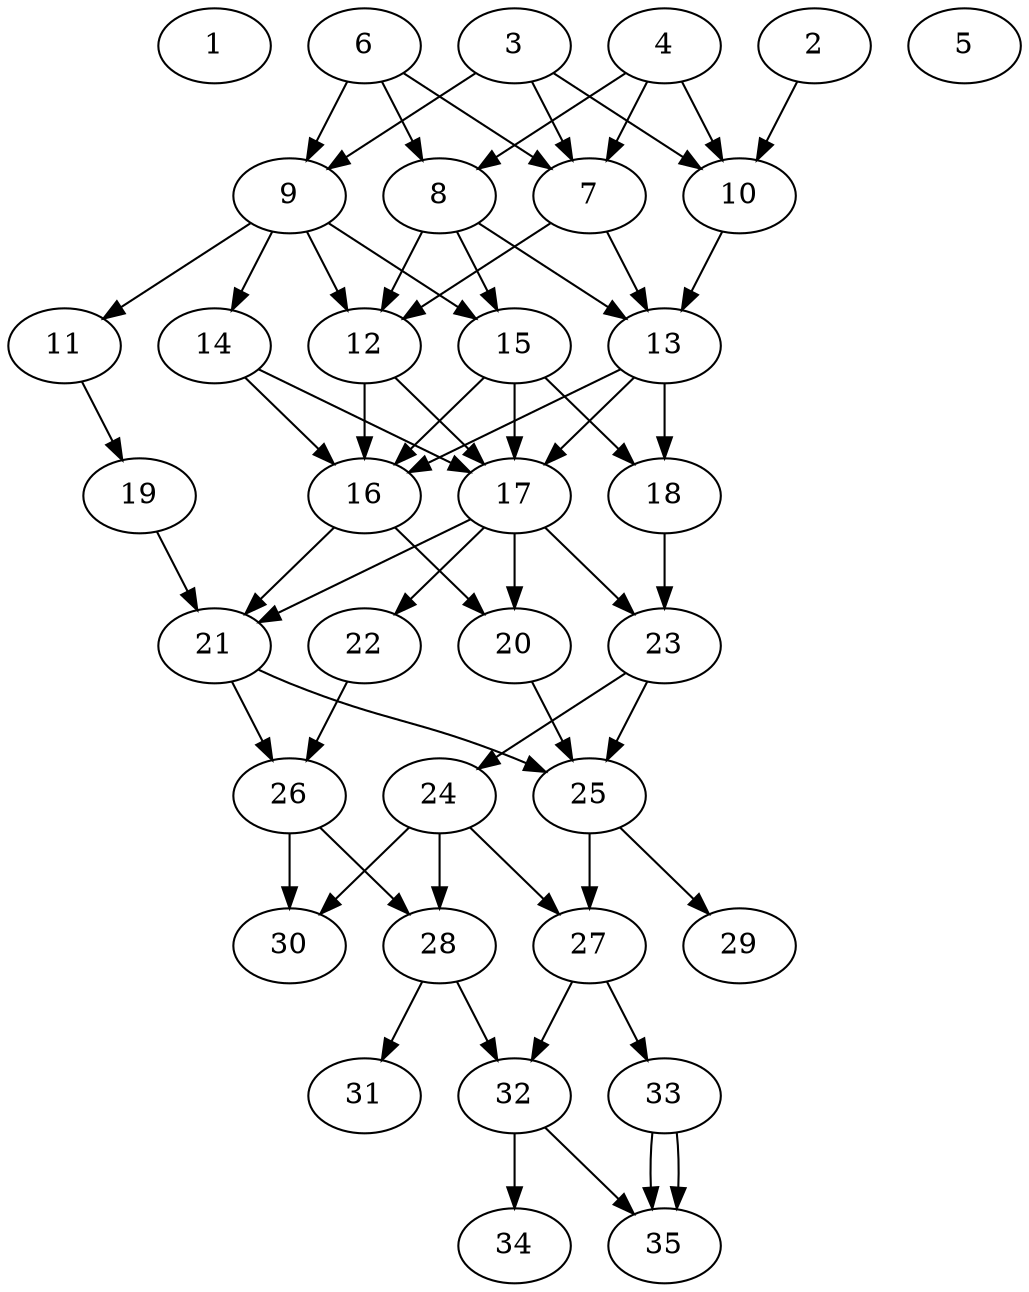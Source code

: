 // DAG automatically generated by daggen at Thu Oct  3 14:05:37 2019
// ./daggen --dot -n 35 --ccr 0.5 --fat 0.5 --regular 0.7 --density 0.7 --mindata 5242880 --maxdata 52428800 
digraph G {
  1 [size="98938880", alpha="0.19", expect_size="49469440"] 
  2 [size="99794944", alpha="0.09", expect_size="49897472"] 
  2 -> 10 [size ="49897472"]
  3 [size="30314496", alpha="0.14", expect_size="15157248"] 
  3 -> 7 [size ="15157248"]
  3 -> 9 [size ="15157248"]
  3 -> 10 [size ="15157248"]
  4 [size="93640704", alpha="0.10", expect_size="46820352"] 
  4 -> 7 [size ="46820352"]
  4 -> 8 [size ="46820352"]
  4 -> 10 [size ="46820352"]
  5 [size="42471424", alpha="0.08", expect_size="21235712"] 
  6 [size="63080448", alpha="0.02", expect_size="31540224"] 
  6 -> 7 [size ="31540224"]
  6 -> 8 [size ="31540224"]
  6 -> 9 [size ="31540224"]
  7 [size="92080128", alpha="0.11", expect_size="46040064"] 
  7 -> 12 [size ="46040064"]
  7 -> 13 [size ="46040064"]
  8 [size="96008192", alpha="0.19", expect_size="48004096"] 
  8 -> 12 [size ="48004096"]
  8 -> 13 [size ="48004096"]
  8 -> 15 [size ="48004096"]
  9 [size="72507392", alpha="0.05", expect_size="36253696"] 
  9 -> 11 [size ="36253696"]
  9 -> 12 [size ="36253696"]
  9 -> 14 [size ="36253696"]
  9 -> 15 [size ="36253696"]
  10 [size="81707008", alpha="0.07", expect_size="40853504"] 
  10 -> 13 [size ="40853504"]
  11 [size="33642496", alpha="0.05", expect_size="16821248"] 
  11 -> 19 [size ="16821248"]
  12 [size="27686912", alpha="0.18", expect_size="13843456"] 
  12 -> 16 [size ="13843456"]
  12 -> 17 [size ="13843456"]
  13 [size="70805504", alpha="0.15", expect_size="35402752"] 
  13 -> 16 [size ="35402752"]
  13 -> 17 [size ="35402752"]
  13 -> 18 [size ="35402752"]
  14 [size="44566528", alpha="0.15", expect_size="22283264"] 
  14 -> 16 [size ="22283264"]
  14 -> 17 [size ="22283264"]
  15 [size="89827328", alpha="0.08", expect_size="44913664"] 
  15 -> 16 [size ="44913664"]
  15 -> 17 [size ="44913664"]
  15 -> 18 [size ="44913664"]
  16 [size="32894976", alpha="0.01", expect_size="16447488"] 
  16 -> 20 [size ="16447488"]
  16 -> 21 [size ="16447488"]
  17 [size="42248192", alpha="0.12", expect_size="21124096"] 
  17 -> 20 [size ="21124096"]
  17 -> 21 [size ="21124096"]
  17 -> 22 [size ="21124096"]
  17 -> 23 [size ="21124096"]
  18 [size="94699520", alpha="0.01", expect_size="47349760"] 
  18 -> 23 [size ="47349760"]
  19 [size="87678976", alpha="0.17", expect_size="43839488"] 
  19 -> 21 [size ="43839488"]
  20 [size="18753536", alpha="0.18", expect_size="9376768"] 
  20 -> 25 [size ="9376768"]
  21 [size="53948416", alpha="0.17", expect_size="26974208"] 
  21 -> 25 [size ="26974208"]
  21 -> 26 [size ="26974208"]
  22 [size="78598144", alpha="0.16", expect_size="39299072"] 
  22 -> 26 [size ="39299072"]
  23 [size="70887424", alpha="0.18", expect_size="35443712"] 
  23 -> 24 [size ="35443712"]
  23 -> 25 [size ="35443712"]
  24 [size="46086144", alpha="0.18", expect_size="23043072"] 
  24 -> 27 [size ="23043072"]
  24 -> 28 [size ="23043072"]
  24 -> 30 [size ="23043072"]
  25 [size="22505472", alpha="0.05", expect_size="11252736"] 
  25 -> 27 [size ="11252736"]
  25 -> 29 [size ="11252736"]
  26 [size="61071360", alpha="0.03", expect_size="30535680"] 
  26 -> 28 [size ="30535680"]
  26 -> 30 [size ="30535680"]
  27 [size="65214464", alpha="0.19", expect_size="32607232"] 
  27 -> 32 [size ="32607232"]
  27 -> 33 [size ="32607232"]
  28 [size="27363328", alpha="0.12", expect_size="13681664"] 
  28 -> 31 [size ="13681664"]
  28 -> 32 [size ="13681664"]
  29 [size="30900224", alpha="0.19", expect_size="15450112"] 
  30 [size="16607232", alpha="0.01", expect_size="8303616"] 
  31 [size="100057088", alpha="0.08", expect_size="50028544"] 
  32 [size="86587392", alpha="0.18", expect_size="43293696"] 
  32 -> 34 [size ="43293696"]
  32 -> 35 [size ="43293696"]
  33 [size="65507328", alpha="0.01", expect_size="32753664"] 
  33 -> 35 [size ="32753664"]
  33 -> 35 [size ="32753664"]
  34 [size="56651776", alpha="0.11", expect_size="28325888"] 
  35 [size="48799744", alpha="0.19", expect_size="24399872"] 
}
